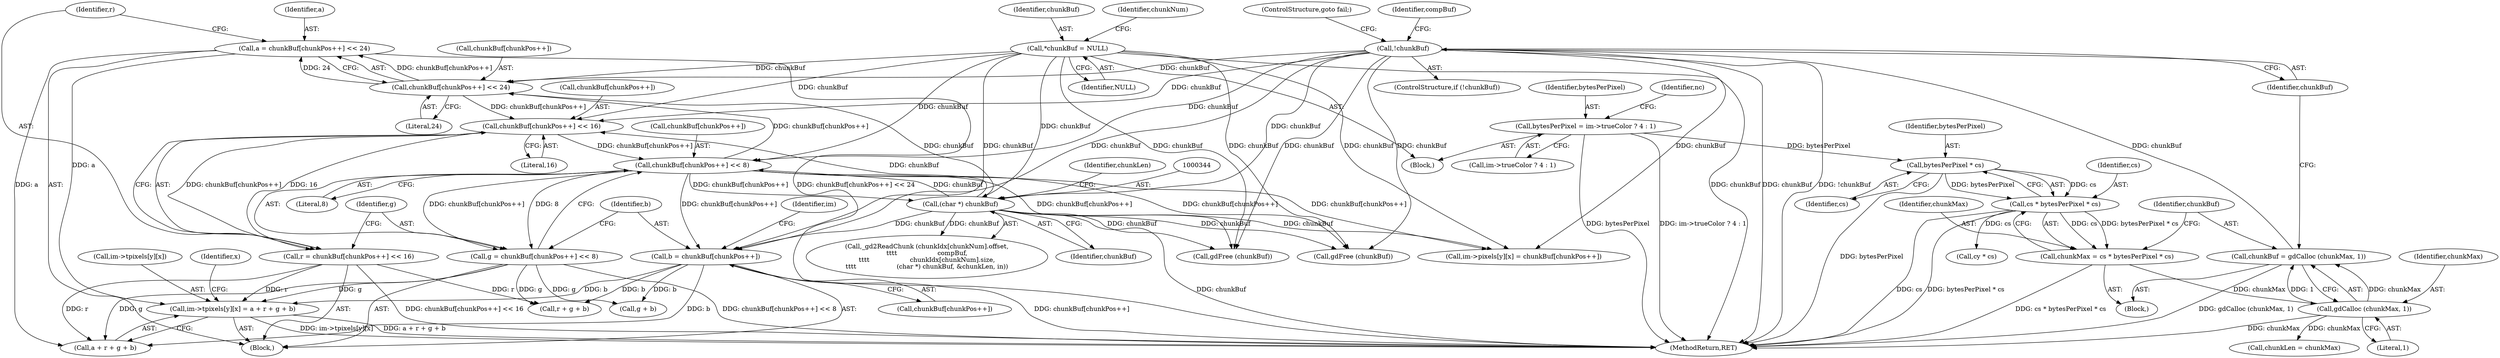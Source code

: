 digraph "0_libgd_fe9ed49dafa993e3af96b6a5a589efeea9bfb36f@integer" {
"1000504" [label="(Call,im->tpixels[y][x] = a + r + g + b)"];
"1000471" [label="(Call,a = chunkBuf[chunkPos++] << 24)"];
"1000473" [label="(Call,chunkBuf[chunkPos++] << 24)"];
"1000254" [label="(Call,!chunkBuf)"];
"1000248" [label="(Call,chunkBuf = gdCalloc (chunkMax, 1))"];
"1000250" [label="(Call,gdCalloc (chunkMax, 1))"];
"1000241" [label="(Call,chunkMax = cs * bytesPerPixel * cs)"];
"1000243" [label="(Call,cs * bytesPerPixel * cs)"];
"1000245" [label="(Call,bytesPerPixel * cs)"];
"1000193" [label="(Call,bytesPerPixel = im->trueColor ? 4 : 1)"];
"1000140" [label="(Call,*chunkBuf = NULL)"];
"1000343" [label="(Call,(char *) chunkBuf)"];
"1000491" [label="(Call,chunkBuf[chunkPos++] << 8)"];
"1000482" [label="(Call,chunkBuf[chunkPos++] << 16)"];
"1000480" [label="(Call,r = chunkBuf[chunkPos++] << 16)"];
"1000489" [label="(Call,g = chunkBuf[chunkPos++] << 8)"];
"1000498" [label="(Call,b = chunkBuf[chunkPos++])"];
"1000514" [label="(Call,r + g + b)"];
"1000498" [label="(Call,b = chunkBuf[chunkPos++])"];
"1000242" [label="(Identifier,chunkMax)"];
"1000194" [label="(Identifier,bytesPerPixel)"];
"1000259" [label="(Identifier,compBuf)"];
"1000499" [label="(Identifier,b)"];
"1000145" [label="(Identifier,chunkNum)"];
"1000483" [label="(Call,chunkBuf[chunkPos++])"];
"1000245" [label="(Call,bytesPerPixel * cs)"];
"1000463" [label="(Identifier,x)"];
"1000555" [label="(Call,gdFree (chunkBuf))"];
"1000241" [label="(Call,chunkMax = cs * bytesPerPixel * cs)"];
"1000504" [label="(Call,im->tpixels[y][x] = a + r + g + b)"];
"1000246" [label="(Identifier,bytesPerPixel)"];
"1000469" [label="(Block,)"];
"1000255" [label="(Identifier,chunkBuf)"];
"1000257" [label="(ControlStructure,goto fail;)"];
"1000249" [label="(Identifier,chunkBuf)"];
"1000243" [label="(Call,cs * bytesPerPixel * cs)"];
"1000331" [label="(Call,_gd2ReadChunk (chunkIdx[chunkNum].offset,\n\t\t\t\t                    compBuf,\n\t\t\t\t                    chunkIdx[chunkNum].size,\n\t\t\t\t                    (char *) chunkBuf, &chunkLen, in))"];
"1000500" [label="(Call,chunkBuf[chunkPos++])"];
"1000254" [label="(Call,!chunkBuf)"];
"1000508" [label="(Identifier,im)"];
"1000569" [label="(MethodReturn,RET)"];
"1000512" [label="(Call,a + r + g + b)"];
"1000253" [label="(ControlStructure,if (!chunkBuf))"];
"1000492" [label="(Call,chunkBuf[chunkPos++])"];
"1000489" [label="(Call,g = chunkBuf[chunkPos++] << 8)"];
"1000538" [label="(Call,gdFree (chunkBuf))"];
"1000244" [label="(Identifier,cs)"];
"1000482" [label="(Call,chunkBuf[chunkPos++] << 16)"];
"1000481" [label="(Identifier,r)"];
"1000326" [label="(Call,chunkLen = chunkMax)"];
"1000490" [label="(Identifier,g)"];
"1000247" [label="(Identifier,cs)"];
"1000117" [label="(Block,)"];
"1000516" [label="(Call,g + b)"];
"1000521" [label="(Call,im->pixels[y][x] = chunkBuf[chunkPos++])"];
"1000473" [label="(Call,chunkBuf[chunkPos++] << 24)"];
"1000202" [label="(Identifier,nc)"];
"1000478" [label="(Literal,24)"];
"1000209" [label="(Block,)"];
"1000140" [label="(Call,*chunkBuf = NULL)"];
"1000496" [label="(Literal,8)"];
"1000250" [label="(Call,gdCalloc (chunkMax, 1))"];
"1000474" [label="(Call,chunkBuf[chunkPos++])"];
"1000142" [label="(Identifier,NULL)"];
"1000248" [label="(Call,chunkBuf = gdCalloc (chunkMax, 1))"];
"1000491" [label="(Call,chunkBuf[chunkPos++] << 8)"];
"1000343" [label="(Call,(char *) chunkBuf)"];
"1000193" [label="(Call,bytesPerPixel = im->trueColor ? 4 : 1)"];
"1000294" [label="(Call,cy * cs)"];
"1000487" [label="(Literal,16)"];
"1000345" [label="(Identifier,chunkBuf)"];
"1000505" [label="(Call,im->tpixels[y][x])"];
"1000195" [label="(Call,im->trueColor ? 4 : 1)"];
"1000251" [label="(Identifier,chunkMax)"];
"1000471" [label="(Call,a = chunkBuf[chunkPos++] << 24)"];
"1000252" [label="(Literal,1)"];
"1000480" [label="(Call,r = chunkBuf[chunkPos++] << 16)"];
"1000347" [label="(Identifier,chunkLen)"];
"1000472" [label="(Identifier,a)"];
"1000141" [label="(Identifier,chunkBuf)"];
"1000504" -> "1000469"  [label="AST: "];
"1000504" -> "1000512"  [label="CFG: "];
"1000505" -> "1000504"  [label="AST: "];
"1000512" -> "1000504"  [label="AST: "];
"1000463" -> "1000504"  [label="CFG: "];
"1000504" -> "1000569"  [label="DDG: im->tpixels[y][x]"];
"1000504" -> "1000569"  [label="DDG: a + r + g + b"];
"1000471" -> "1000504"  [label="DDG: a"];
"1000480" -> "1000504"  [label="DDG: r"];
"1000489" -> "1000504"  [label="DDG: g"];
"1000498" -> "1000504"  [label="DDG: b"];
"1000471" -> "1000469"  [label="AST: "];
"1000471" -> "1000473"  [label="CFG: "];
"1000472" -> "1000471"  [label="AST: "];
"1000473" -> "1000471"  [label="AST: "];
"1000481" -> "1000471"  [label="CFG: "];
"1000471" -> "1000569"  [label="DDG: chunkBuf[chunkPos++] << 24"];
"1000473" -> "1000471"  [label="DDG: chunkBuf[chunkPos++]"];
"1000473" -> "1000471"  [label="DDG: 24"];
"1000471" -> "1000512"  [label="DDG: a"];
"1000473" -> "1000478"  [label="CFG: "];
"1000474" -> "1000473"  [label="AST: "];
"1000478" -> "1000473"  [label="AST: "];
"1000254" -> "1000473"  [label="DDG: chunkBuf"];
"1000140" -> "1000473"  [label="DDG: chunkBuf"];
"1000343" -> "1000473"  [label="DDG: chunkBuf"];
"1000491" -> "1000473"  [label="DDG: chunkBuf[chunkPos++]"];
"1000473" -> "1000482"  [label="DDG: chunkBuf[chunkPos++]"];
"1000254" -> "1000253"  [label="AST: "];
"1000254" -> "1000255"  [label="CFG: "];
"1000255" -> "1000254"  [label="AST: "];
"1000257" -> "1000254"  [label="CFG: "];
"1000259" -> "1000254"  [label="CFG: "];
"1000254" -> "1000569"  [label="DDG: chunkBuf"];
"1000254" -> "1000569"  [label="DDG: !chunkBuf"];
"1000248" -> "1000254"  [label="DDG: chunkBuf"];
"1000254" -> "1000343"  [label="DDG: chunkBuf"];
"1000254" -> "1000482"  [label="DDG: chunkBuf"];
"1000254" -> "1000491"  [label="DDG: chunkBuf"];
"1000254" -> "1000498"  [label="DDG: chunkBuf"];
"1000254" -> "1000521"  [label="DDG: chunkBuf"];
"1000254" -> "1000538"  [label="DDG: chunkBuf"];
"1000254" -> "1000555"  [label="DDG: chunkBuf"];
"1000248" -> "1000209"  [label="AST: "];
"1000248" -> "1000250"  [label="CFG: "];
"1000249" -> "1000248"  [label="AST: "];
"1000250" -> "1000248"  [label="AST: "];
"1000255" -> "1000248"  [label="CFG: "];
"1000248" -> "1000569"  [label="DDG: gdCalloc (chunkMax, 1)"];
"1000250" -> "1000248"  [label="DDG: chunkMax"];
"1000250" -> "1000248"  [label="DDG: 1"];
"1000250" -> "1000252"  [label="CFG: "];
"1000251" -> "1000250"  [label="AST: "];
"1000252" -> "1000250"  [label="AST: "];
"1000250" -> "1000569"  [label="DDG: chunkMax"];
"1000241" -> "1000250"  [label="DDG: chunkMax"];
"1000250" -> "1000326"  [label="DDG: chunkMax"];
"1000241" -> "1000209"  [label="AST: "];
"1000241" -> "1000243"  [label="CFG: "];
"1000242" -> "1000241"  [label="AST: "];
"1000243" -> "1000241"  [label="AST: "];
"1000249" -> "1000241"  [label="CFG: "];
"1000241" -> "1000569"  [label="DDG: cs * bytesPerPixel * cs"];
"1000243" -> "1000241"  [label="DDG: cs"];
"1000243" -> "1000241"  [label="DDG: bytesPerPixel * cs"];
"1000243" -> "1000245"  [label="CFG: "];
"1000244" -> "1000243"  [label="AST: "];
"1000245" -> "1000243"  [label="AST: "];
"1000243" -> "1000569"  [label="DDG: cs"];
"1000243" -> "1000569"  [label="DDG: bytesPerPixel * cs"];
"1000245" -> "1000243"  [label="DDG: cs"];
"1000245" -> "1000243"  [label="DDG: bytesPerPixel"];
"1000243" -> "1000294"  [label="DDG: cs"];
"1000245" -> "1000247"  [label="CFG: "];
"1000246" -> "1000245"  [label="AST: "];
"1000247" -> "1000245"  [label="AST: "];
"1000245" -> "1000569"  [label="DDG: bytesPerPixel"];
"1000193" -> "1000245"  [label="DDG: bytesPerPixel"];
"1000193" -> "1000117"  [label="AST: "];
"1000193" -> "1000195"  [label="CFG: "];
"1000194" -> "1000193"  [label="AST: "];
"1000195" -> "1000193"  [label="AST: "];
"1000202" -> "1000193"  [label="CFG: "];
"1000193" -> "1000569"  [label="DDG: bytesPerPixel"];
"1000193" -> "1000569"  [label="DDG: im->trueColor ? 4 : 1"];
"1000140" -> "1000117"  [label="AST: "];
"1000140" -> "1000142"  [label="CFG: "];
"1000141" -> "1000140"  [label="AST: "];
"1000142" -> "1000140"  [label="AST: "];
"1000145" -> "1000140"  [label="CFG: "];
"1000140" -> "1000569"  [label="DDG: chunkBuf"];
"1000140" -> "1000343"  [label="DDG: chunkBuf"];
"1000140" -> "1000482"  [label="DDG: chunkBuf"];
"1000140" -> "1000491"  [label="DDG: chunkBuf"];
"1000140" -> "1000498"  [label="DDG: chunkBuf"];
"1000140" -> "1000521"  [label="DDG: chunkBuf"];
"1000140" -> "1000538"  [label="DDG: chunkBuf"];
"1000140" -> "1000555"  [label="DDG: chunkBuf"];
"1000343" -> "1000331"  [label="AST: "];
"1000343" -> "1000345"  [label="CFG: "];
"1000344" -> "1000343"  [label="AST: "];
"1000345" -> "1000343"  [label="AST: "];
"1000347" -> "1000343"  [label="CFG: "];
"1000343" -> "1000569"  [label="DDG: chunkBuf"];
"1000343" -> "1000331"  [label="DDG: chunkBuf"];
"1000491" -> "1000343"  [label="DDG: chunkBuf[chunkPos++]"];
"1000343" -> "1000482"  [label="DDG: chunkBuf"];
"1000343" -> "1000491"  [label="DDG: chunkBuf"];
"1000343" -> "1000498"  [label="DDG: chunkBuf"];
"1000343" -> "1000521"  [label="DDG: chunkBuf"];
"1000343" -> "1000538"  [label="DDG: chunkBuf"];
"1000343" -> "1000555"  [label="DDG: chunkBuf"];
"1000491" -> "1000489"  [label="AST: "];
"1000491" -> "1000496"  [label="CFG: "];
"1000492" -> "1000491"  [label="AST: "];
"1000496" -> "1000491"  [label="AST: "];
"1000489" -> "1000491"  [label="CFG: "];
"1000491" -> "1000489"  [label="DDG: chunkBuf[chunkPos++]"];
"1000491" -> "1000489"  [label="DDG: 8"];
"1000482" -> "1000491"  [label="DDG: chunkBuf[chunkPos++]"];
"1000491" -> "1000498"  [label="DDG: chunkBuf[chunkPos++]"];
"1000491" -> "1000521"  [label="DDG: chunkBuf[chunkPos++]"];
"1000491" -> "1000538"  [label="DDG: chunkBuf[chunkPos++]"];
"1000491" -> "1000555"  [label="DDG: chunkBuf[chunkPos++]"];
"1000482" -> "1000480"  [label="AST: "];
"1000482" -> "1000487"  [label="CFG: "];
"1000483" -> "1000482"  [label="AST: "];
"1000487" -> "1000482"  [label="AST: "];
"1000480" -> "1000482"  [label="CFG: "];
"1000482" -> "1000480"  [label="DDG: chunkBuf[chunkPos++]"];
"1000482" -> "1000480"  [label="DDG: 16"];
"1000480" -> "1000469"  [label="AST: "];
"1000481" -> "1000480"  [label="AST: "];
"1000490" -> "1000480"  [label="CFG: "];
"1000480" -> "1000569"  [label="DDG: chunkBuf[chunkPos++] << 16"];
"1000480" -> "1000512"  [label="DDG: r"];
"1000480" -> "1000514"  [label="DDG: r"];
"1000489" -> "1000469"  [label="AST: "];
"1000490" -> "1000489"  [label="AST: "];
"1000499" -> "1000489"  [label="CFG: "];
"1000489" -> "1000569"  [label="DDG: chunkBuf[chunkPos++] << 8"];
"1000489" -> "1000512"  [label="DDG: g"];
"1000489" -> "1000514"  [label="DDG: g"];
"1000489" -> "1000516"  [label="DDG: g"];
"1000498" -> "1000469"  [label="AST: "];
"1000498" -> "1000500"  [label="CFG: "];
"1000499" -> "1000498"  [label="AST: "];
"1000500" -> "1000498"  [label="AST: "];
"1000508" -> "1000498"  [label="CFG: "];
"1000498" -> "1000569"  [label="DDG: chunkBuf[chunkPos++]"];
"1000498" -> "1000512"  [label="DDG: b"];
"1000498" -> "1000514"  [label="DDG: b"];
"1000498" -> "1000516"  [label="DDG: b"];
}

